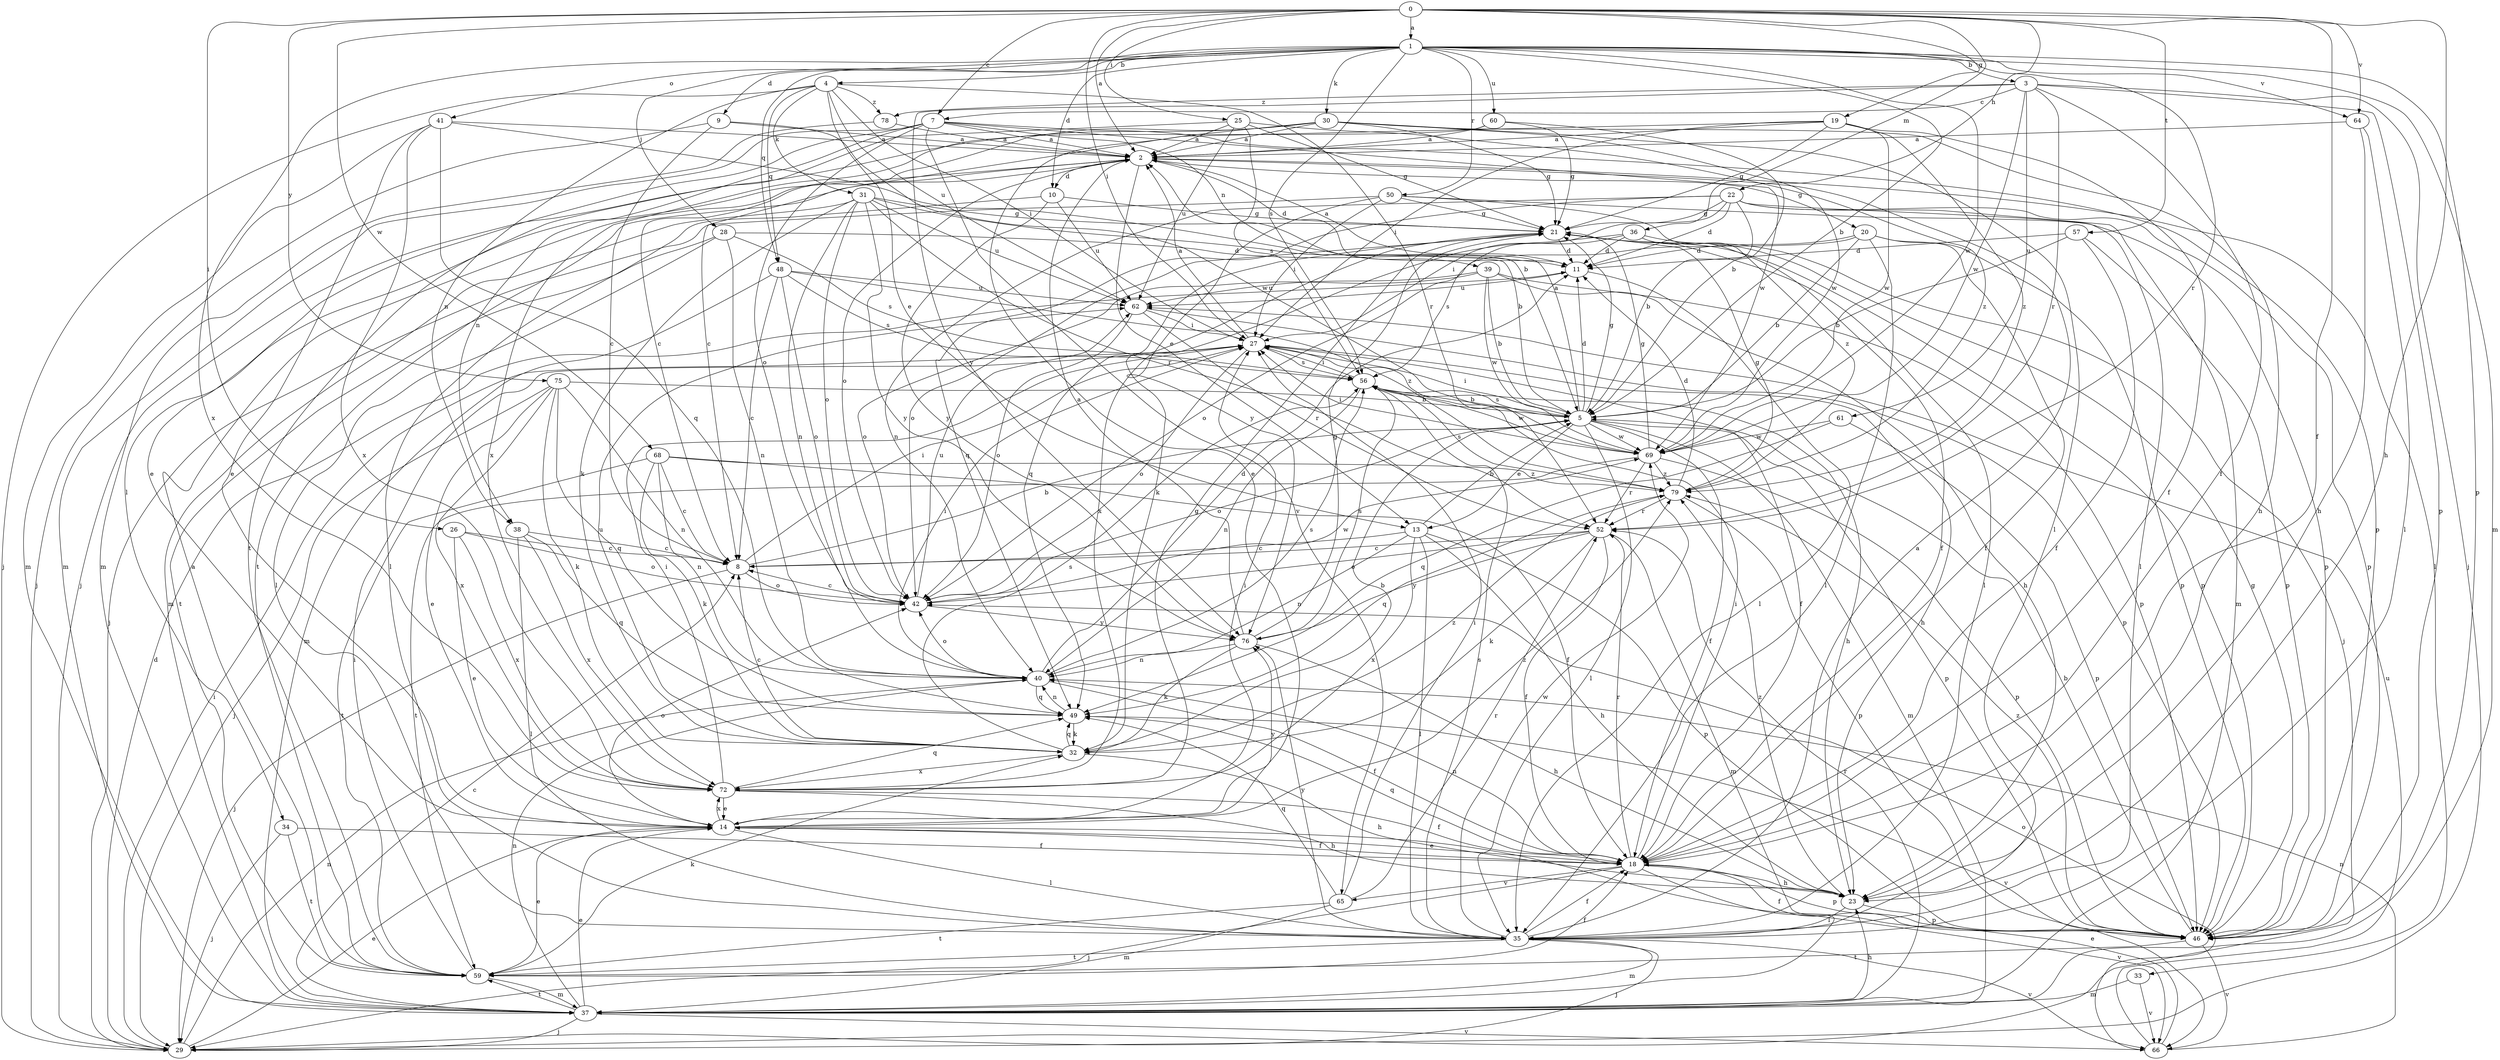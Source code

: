 strict digraph  {
0;
1;
2;
3;
4;
5;
7;
8;
9;
10;
11;
13;
14;
18;
19;
20;
21;
22;
23;
25;
26;
27;
28;
29;
30;
31;
32;
33;
34;
35;
36;
37;
38;
39;
40;
41;
42;
46;
48;
49;
50;
52;
56;
57;
59;
60;
61;
62;
64;
65;
66;
68;
69;
72;
75;
76;
78;
79;
0 -> 1  [label=a];
0 -> 2  [label=a];
0 -> 7  [label=c];
0 -> 18  [label=f];
0 -> 19  [label=g];
0 -> 22  [label=h];
0 -> 23  [label=h];
0 -> 25  [label=i];
0 -> 26  [label=i];
0 -> 27  [label=i];
0 -> 36  [label=m];
0 -> 57  [label=t];
0 -> 64  [label=v];
0 -> 68  [label=w];
0 -> 75  [label=y];
1 -> 3  [label=b];
1 -> 4  [label=b];
1 -> 5  [label=b];
1 -> 9  [label=d];
1 -> 10  [label=d];
1 -> 28  [label=j];
1 -> 30  [label=k];
1 -> 37  [label=m];
1 -> 41  [label=o];
1 -> 46  [label=p];
1 -> 48  [label=q];
1 -> 50  [label=r];
1 -> 52  [label=r];
1 -> 56  [label=s];
1 -> 60  [label=u];
1 -> 64  [label=v];
1 -> 69  [label=w];
1 -> 72  [label=x];
2 -> 10  [label=d];
2 -> 11  [label=d];
2 -> 13  [label=e];
2 -> 20  [label=g];
2 -> 33  [label=l];
2 -> 34  [label=l];
2 -> 42  [label=o];
2 -> 59  [label=t];
3 -> 7  [label=c];
3 -> 18  [label=f];
3 -> 29  [label=j];
3 -> 46  [label=p];
3 -> 52  [label=r];
3 -> 61  [label=u];
3 -> 69  [label=w];
3 -> 76  [label=y];
3 -> 78  [label=z];
4 -> 13  [label=e];
4 -> 27  [label=i];
4 -> 29  [label=j];
4 -> 31  [label=k];
4 -> 38  [label=n];
4 -> 48  [label=q];
4 -> 52  [label=r];
4 -> 62  [label=u];
4 -> 78  [label=z];
5 -> 2  [label=a];
5 -> 11  [label=d];
5 -> 13  [label=e];
5 -> 18  [label=f];
5 -> 21  [label=g];
5 -> 27  [label=i];
5 -> 35  [label=l];
5 -> 37  [label=m];
5 -> 42  [label=o];
5 -> 46  [label=p];
5 -> 56  [label=s];
5 -> 69  [label=w];
7 -> 2  [label=a];
7 -> 14  [label=e];
7 -> 37  [label=m];
7 -> 38  [label=n];
7 -> 39  [label=n];
7 -> 42  [label=o];
7 -> 46  [label=p];
7 -> 65  [label=v];
7 -> 69  [label=w];
8 -> 5  [label=b];
8 -> 27  [label=i];
8 -> 29  [label=j];
8 -> 42  [label=o];
9 -> 2  [label=a];
9 -> 8  [label=c];
9 -> 29  [label=j];
9 -> 69  [label=w];
10 -> 21  [label=g];
10 -> 35  [label=l];
10 -> 62  [label=u];
10 -> 76  [label=y];
11 -> 2  [label=a];
11 -> 35  [label=l];
11 -> 62  [label=u];
13 -> 5  [label=b];
13 -> 8  [label=c];
13 -> 23  [label=h];
13 -> 35  [label=l];
13 -> 40  [label=n];
13 -> 46  [label=p];
13 -> 72  [label=x];
14 -> 18  [label=f];
14 -> 27  [label=i];
14 -> 35  [label=l];
14 -> 42  [label=o];
14 -> 72  [label=x];
14 -> 76  [label=y];
14 -> 79  [label=z];
18 -> 14  [label=e];
18 -> 23  [label=h];
18 -> 27  [label=i];
18 -> 29  [label=j];
18 -> 40  [label=n];
18 -> 46  [label=p];
18 -> 49  [label=q];
18 -> 52  [label=r];
18 -> 65  [label=v];
18 -> 66  [label=v];
19 -> 2  [label=a];
19 -> 8  [label=c];
19 -> 18  [label=f];
19 -> 21  [label=g];
19 -> 27  [label=i];
19 -> 69  [label=w];
19 -> 79  [label=z];
20 -> 5  [label=b];
20 -> 11  [label=d];
20 -> 18  [label=f];
20 -> 35  [label=l];
20 -> 42  [label=o];
20 -> 46  [label=p];
21 -> 11  [label=d];
21 -> 32  [label=k];
21 -> 35  [label=l];
21 -> 42  [label=o];
21 -> 46  [label=p];
21 -> 49  [label=q];
22 -> 5  [label=b];
22 -> 11  [label=d];
22 -> 21  [label=g];
22 -> 27  [label=i];
22 -> 35  [label=l];
22 -> 37  [label=m];
22 -> 40  [label=n];
22 -> 46  [label=p];
22 -> 49  [label=q];
23 -> 35  [label=l];
23 -> 46  [label=p];
23 -> 79  [label=z];
25 -> 2  [label=a];
25 -> 21  [label=g];
25 -> 56  [label=s];
25 -> 59  [label=t];
25 -> 62  [label=u];
25 -> 79  [label=z];
26 -> 8  [label=c];
26 -> 14  [label=e];
26 -> 42  [label=o];
26 -> 72  [label=x];
27 -> 2  [label=a];
27 -> 18  [label=f];
27 -> 23  [label=h];
27 -> 42  [label=o];
27 -> 56  [label=s];
28 -> 11  [label=d];
28 -> 35  [label=l];
28 -> 40  [label=n];
28 -> 56  [label=s];
28 -> 59  [label=t];
29 -> 11  [label=d];
29 -> 14  [label=e];
29 -> 27  [label=i];
29 -> 40  [label=n];
30 -> 2  [label=a];
30 -> 8  [label=c];
30 -> 14  [label=e];
30 -> 21  [label=g];
30 -> 23  [label=h];
30 -> 35  [label=l];
30 -> 69  [label=w];
30 -> 72  [label=x];
31 -> 5  [label=b];
31 -> 21  [label=g];
31 -> 32  [label=k];
31 -> 37  [label=m];
31 -> 40  [label=n];
31 -> 42  [label=o];
31 -> 52  [label=r];
31 -> 62  [label=u];
31 -> 76  [label=y];
32 -> 5  [label=b];
32 -> 8  [label=c];
32 -> 23  [label=h];
32 -> 49  [label=q];
32 -> 56  [label=s];
32 -> 62  [label=u];
32 -> 72  [label=x];
32 -> 79  [label=z];
33 -> 37  [label=m];
33 -> 66  [label=v];
34 -> 18  [label=f];
34 -> 29  [label=j];
34 -> 59  [label=t];
35 -> 2  [label=a];
35 -> 18  [label=f];
35 -> 29  [label=j];
35 -> 37  [label=m];
35 -> 56  [label=s];
35 -> 59  [label=t];
35 -> 66  [label=v];
35 -> 69  [label=w];
35 -> 76  [label=y];
36 -> 11  [label=d];
36 -> 18  [label=f];
36 -> 29  [label=j];
36 -> 56  [label=s];
36 -> 72  [label=x];
37 -> 8  [label=c];
37 -> 14  [label=e];
37 -> 23  [label=h];
37 -> 29  [label=j];
37 -> 40  [label=n];
37 -> 52  [label=r];
37 -> 59  [label=t];
37 -> 66  [label=v];
38 -> 8  [label=c];
38 -> 35  [label=l];
38 -> 49  [label=q];
38 -> 72  [label=x];
39 -> 5  [label=b];
39 -> 23  [label=h];
39 -> 42  [label=o];
39 -> 46  [label=p];
39 -> 62  [label=u];
39 -> 69  [label=w];
40 -> 11  [label=d];
40 -> 18  [label=f];
40 -> 27  [label=i];
40 -> 42  [label=o];
40 -> 49  [label=q];
40 -> 56  [label=s];
41 -> 2  [label=a];
41 -> 5  [label=b];
41 -> 14  [label=e];
41 -> 37  [label=m];
41 -> 49  [label=q];
41 -> 72  [label=x];
42 -> 8  [label=c];
42 -> 62  [label=u];
42 -> 69  [label=w];
42 -> 76  [label=y];
46 -> 5  [label=b];
46 -> 18  [label=f];
46 -> 21  [label=g];
46 -> 59  [label=t];
46 -> 66  [label=v];
46 -> 79  [label=z];
48 -> 8  [label=c];
48 -> 37  [label=m];
48 -> 42  [label=o];
48 -> 56  [label=s];
48 -> 62  [label=u];
48 -> 79  [label=z];
49 -> 32  [label=k];
49 -> 40  [label=n];
49 -> 66  [label=v];
50 -> 21  [label=g];
50 -> 27  [label=i];
50 -> 29  [label=j];
50 -> 46  [label=p];
50 -> 76  [label=y];
50 -> 79  [label=z];
52 -> 8  [label=c];
52 -> 18  [label=f];
52 -> 32  [label=k];
52 -> 37  [label=m];
52 -> 42  [label=o];
52 -> 76  [label=y];
56 -> 5  [label=b];
56 -> 23  [label=h];
56 -> 27  [label=i];
56 -> 40  [label=n];
56 -> 69  [label=w];
57 -> 5  [label=b];
57 -> 11  [label=d];
57 -> 18  [label=f];
57 -> 46  [label=p];
59 -> 2  [label=a];
59 -> 14  [label=e];
59 -> 18  [label=f];
59 -> 27  [label=i];
59 -> 32  [label=k];
59 -> 37  [label=m];
60 -> 2  [label=a];
60 -> 5  [label=b];
60 -> 21  [label=g];
60 -> 29  [label=j];
61 -> 46  [label=p];
61 -> 49  [label=q];
61 -> 69  [label=w];
62 -> 27  [label=i];
62 -> 42  [label=o];
62 -> 46  [label=p];
62 -> 52  [label=r];
64 -> 2  [label=a];
64 -> 23  [label=h];
64 -> 35  [label=l];
65 -> 27  [label=i];
65 -> 37  [label=m];
65 -> 49  [label=q];
65 -> 52  [label=r];
65 -> 59  [label=t];
66 -> 14  [label=e];
66 -> 40  [label=n];
66 -> 42  [label=o];
66 -> 62  [label=u];
68 -> 8  [label=c];
68 -> 18  [label=f];
68 -> 32  [label=k];
68 -> 40  [label=n];
68 -> 59  [label=t];
68 -> 79  [label=z];
69 -> 21  [label=g];
69 -> 27  [label=i];
69 -> 46  [label=p];
69 -> 52  [label=r];
69 -> 59  [label=t];
69 -> 79  [label=z];
72 -> 14  [label=e];
72 -> 18  [label=f];
72 -> 21  [label=g];
72 -> 23  [label=h];
72 -> 27  [label=i];
72 -> 49  [label=q];
75 -> 5  [label=b];
75 -> 14  [label=e];
75 -> 29  [label=j];
75 -> 32  [label=k];
75 -> 40  [label=n];
75 -> 49  [label=q];
75 -> 72  [label=x];
76 -> 2  [label=a];
76 -> 21  [label=g];
76 -> 23  [label=h];
76 -> 32  [label=k];
76 -> 40  [label=n];
76 -> 56  [label=s];
78 -> 2  [label=a];
78 -> 37  [label=m];
79 -> 11  [label=d];
79 -> 21  [label=g];
79 -> 46  [label=p];
79 -> 49  [label=q];
79 -> 52  [label=r];
79 -> 56  [label=s];
}
